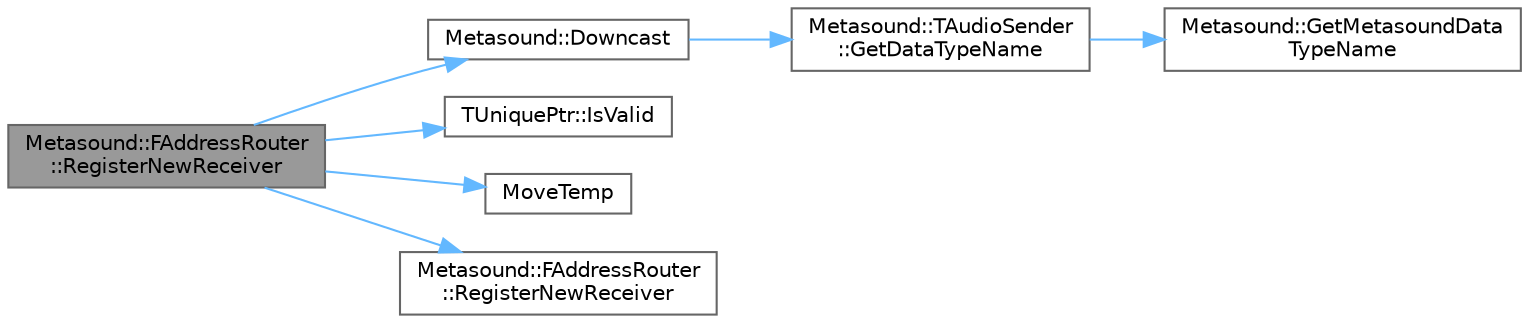 digraph "Metasound::FAddressRouter::RegisterNewReceiver"
{
 // INTERACTIVE_SVG=YES
 // LATEX_PDF_SIZE
  bgcolor="transparent";
  edge [fontname=Helvetica,fontsize=10,labelfontname=Helvetica,labelfontsize=10];
  node [fontname=Helvetica,fontsize=10,shape=box,height=0.2,width=0.4];
  rankdir="LR";
  Node1 [id="Node000001",label="Metasound::FAddressRouter\l::RegisterNewReceiver",height=0.2,width=0.4,color="gray40", fillcolor="grey60", style="filled", fontcolor="black",tooltip=" "];
  Node1 -> Node2 [id="edge1_Node000001_Node000002",color="steelblue1",style="solid",tooltip=" "];
  Node2 [id="Node000002",label="Metasound::Downcast",height=0.2,width=0.4,color="grey40", fillcolor="white", style="filled",URL="$d8/d33/namespaceMetasound.html#aba7b75a74437f0bfd170a41f17dee893",tooltip=" "];
  Node2 -> Node3 [id="edge2_Node000002_Node000003",color="steelblue1",style="solid",tooltip=" "];
  Node3 [id="Node000003",label="Metasound::TAudioSender\l::GetDataTypeName",height=0.2,width=0.4,color="grey40", fillcolor="white", style="filled",URL="$dc/d6d/classMetasound_1_1TAudioSender.html#a5084b3e43ee3785dfe90de5094523415",tooltip=" "];
  Node3 -> Node4 [id="edge3_Node000003_Node000004",color="steelblue1",style="solid",tooltip=" "];
  Node4 [id="Node000004",label="Metasound::GetMetasoundData\lTypeName",height=0.2,width=0.4,color="grey40", fillcolor="white", style="filled",URL="$d8/d33/namespaceMetasound.html#a2cc582a51a655c14c6cfe340ded4140c",tooltip="Return the data type FName for a registered data type."];
  Node1 -> Node5 [id="edge4_Node000001_Node000005",color="steelblue1",style="solid",tooltip=" "];
  Node5 [id="Node000005",label="TUniquePtr::IsValid",height=0.2,width=0.4,color="grey40", fillcolor="white", style="filled",URL="$d9/df6/classTUniquePtr.html#a522fa98abebd69b11e16860bc75be66e",tooltip="Tests if the TUniquePtr currently owns an object."];
  Node1 -> Node6 [id="edge5_Node000001_Node000006",color="steelblue1",style="solid",tooltip=" "];
  Node6 [id="Node000006",label="MoveTemp",height=0.2,width=0.4,color="grey40", fillcolor="white", style="filled",URL="$d4/d24/UnrealTemplate_8h.html#ad5e6c049aeb9c9115fec514ba581dbb6",tooltip="MoveTemp will cast a reference to an rvalue reference."];
  Node1 -> Node7 [id="edge6_Node000001_Node000007",color="steelblue1",style="solid",tooltip=" "];
  Node7 [id="Node000007",label="Metasound::FAddressRouter\l::RegisterNewReceiver",height=0.2,width=0.4,color="grey40", fillcolor="white", style="filled",URL="$d5/d79/classMetasound_1_1FAddressRouter.html#a70742c6e7d53adc2354026b3b56df77d",tooltip=" "];
}
